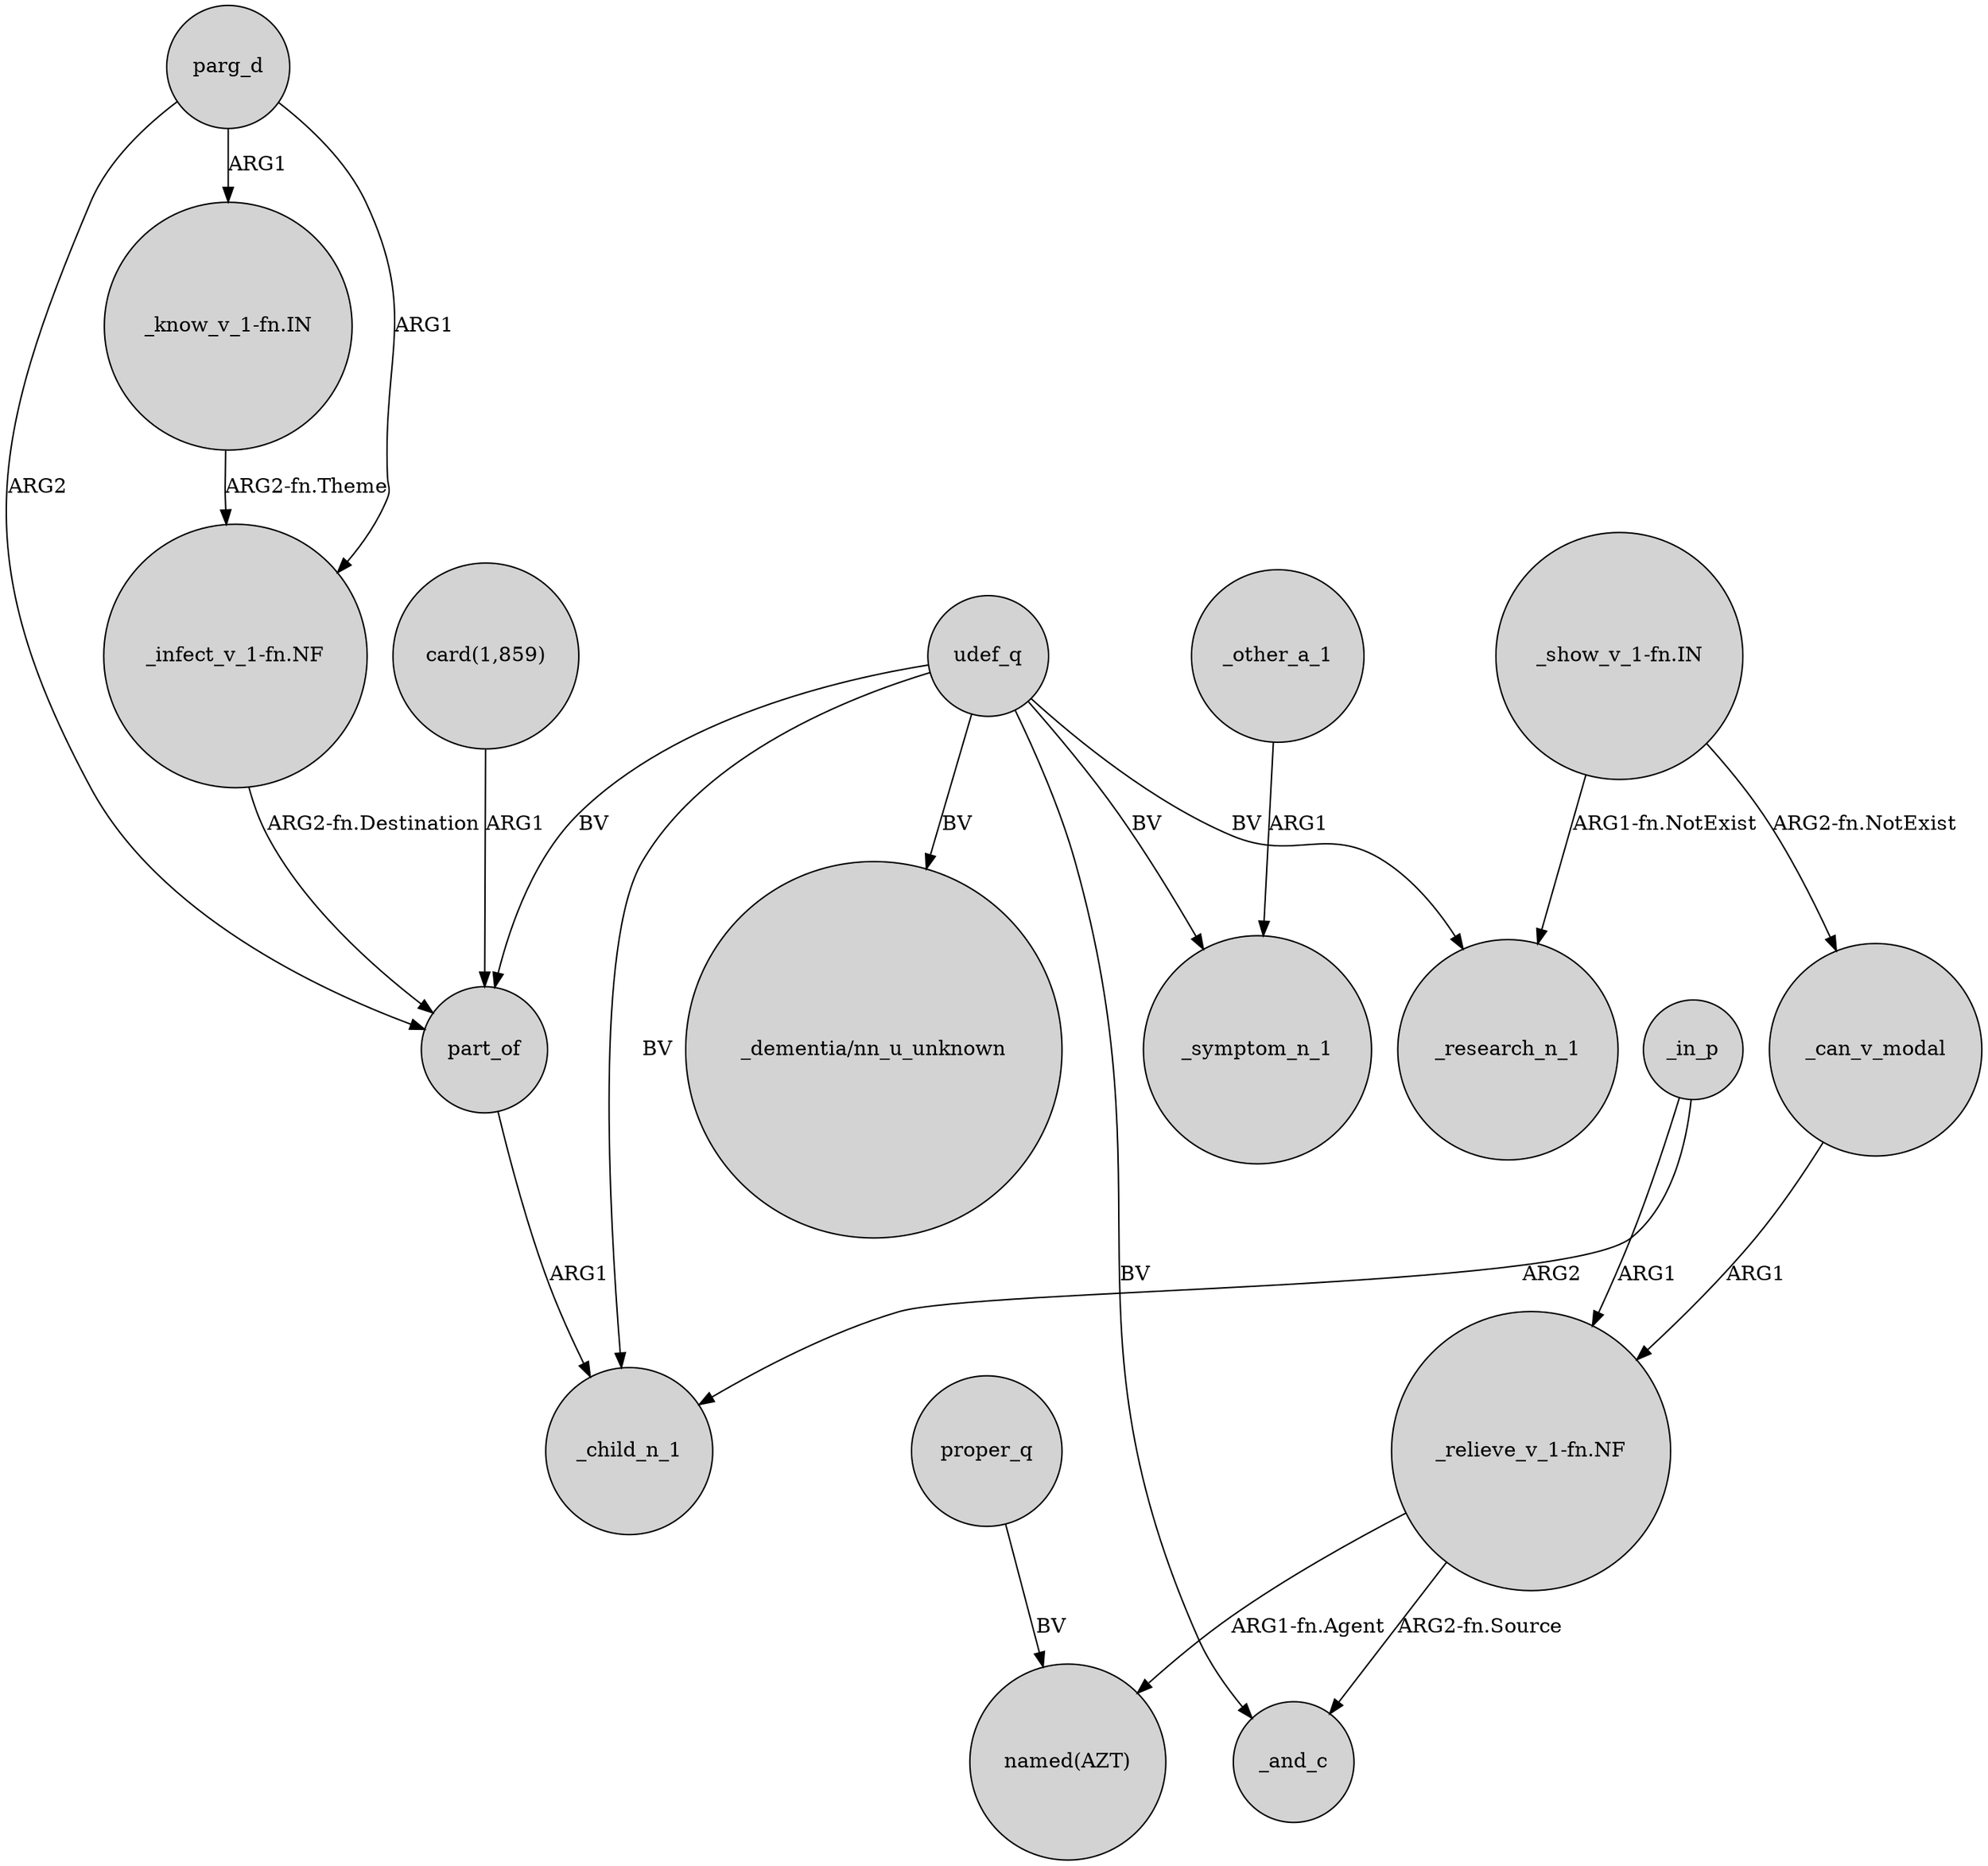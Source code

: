 digraph {
	node [shape=circle style=filled]
	udef_q -> part_of [label=BV]
	parg_d -> "_know_v_1-fn.IN" [label=ARG1]
	udef_q -> _child_n_1 [label=BV]
	_in_p -> _child_n_1 [label=ARG2]
	"_show_v_1-fn.IN" -> _can_v_modal [label="ARG2-fn.NotExist"]
	udef_q -> _research_n_1 [label=BV]
	_other_a_1 -> _symptom_n_1 [label=ARG1]
	"_relieve_v_1-fn.NF" -> "named(AZT)" [label="ARG1-fn.Agent"]
	"_know_v_1-fn.IN" -> "_infect_v_1-fn.NF" [label="ARG2-fn.Theme"]
	parg_d -> "_infect_v_1-fn.NF" [label=ARG1]
	udef_q -> _symptom_n_1 [label=BV]
	_in_p -> "_relieve_v_1-fn.NF" [label=ARG1]
	"_infect_v_1-fn.NF" -> part_of [label="ARG2-fn.Destination"]
	"card(1,859)" -> part_of [label=ARG1]
	proper_q -> "named(AZT)" [label=BV]
	"_relieve_v_1-fn.NF" -> _and_c [label="ARG2-fn.Source"]
	_can_v_modal -> "_relieve_v_1-fn.NF" [label=ARG1]
	udef_q -> "_dementia/nn_u_unknown" [label=BV]
	"_show_v_1-fn.IN" -> _research_n_1 [label="ARG1-fn.NotExist"]
	parg_d -> part_of [label=ARG2]
	udef_q -> _and_c [label=BV]
	part_of -> _child_n_1 [label=ARG1]
}
